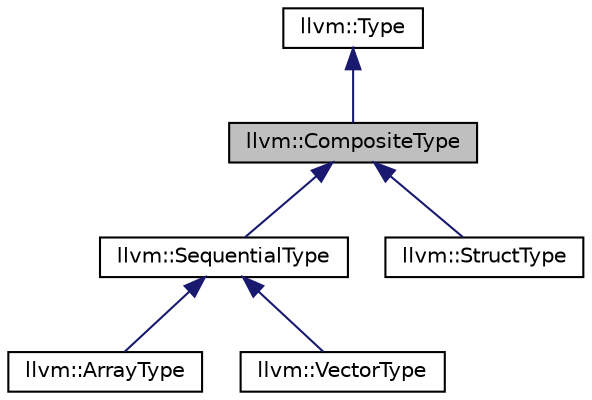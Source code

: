digraph "llvm::CompositeType"
{
 // LATEX_PDF_SIZE
  bgcolor="transparent";
  edge [fontname="Helvetica",fontsize="10",labelfontname="Helvetica",labelfontsize="10"];
  node [fontname="Helvetica",fontsize="10",shape="box"];
  Node1 [label="llvm::CompositeType",height=0.2,width=0.4,color="black", fillcolor="grey75", style="filled", fontcolor="black",tooltip="Common super class of ArrayType, StructType and VectorType."];
  Node2 -> Node1 [dir="back",color="midnightblue",fontsize="10",style="solid",fontname="Helvetica"];
  Node2 [label="llvm::Type",height=0.2,width=0.4,color="black",URL="$classllvm_1_1Type.html",tooltip="The instances of the Type class are immutable: once they are created, they are never changed."];
  Node1 -> Node3 [dir="back",color="midnightblue",fontsize="10",style="solid",fontname="Helvetica"];
  Node3 [label="llvm::SequentialType",height=0.2,width=0.4,color="black",URL="$classllvm_1_1SequentialType.html",tooltip="This is the superclass of the array and vector type classes."];
  Node3 -> Node4 [dir="back",color="midnightblue",fontsize="10",style="solid",fontname="Helvetica"];
  Node4 [label="llvm::ArrayType",height=0.2,width=0.4,color="black",URL="$classllvm_1_1ArrayType.html",tooltip="Class to represent array types."];
  Node3 -> Node5 [dir="back",color="midnightblue",fontsize="10",style="solid",fontname="Helvetica"];
  Node5 [label="llvm::VectorType",height=0.2,width=0.4,color="black",URL="$classllvm_1_1VectorType.html",tooltip="Class to represent vector types."];
  Node1 -> Node6 [dir="back",color="midnightblue",fontsize="10",style="solid",fontname="Helvetica"];
  Node6 [label="llvm::StructType",height=0.2,width=0.4,color="black",URL="$classllvm_1_1StructType.html",tooltip="Class to represent struct types."];
}
